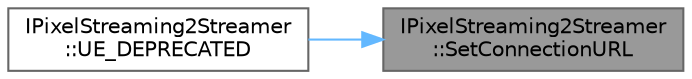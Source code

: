 digraph "IPixelStreaming2Streamer::SetConnectionURL"
{
 // INTERACTIVE_SVG=YES
 // LATEX_PDF_SIZE
  bgcolor="transparent";
  edge [fontname=Helvetica,fontsize=10,labelfontname=Helvetica,labelfontsize=10];
  node [fontname=Helvetica,fontsize=10,shape=box,height=0.2,width=0.4];
  rankdir="RL";
  Node1 [id="Node000001",label="IPixelStreaming2Streamer\l::SetConnectionURL",height=0.2,width=0.4,color="gray40", fillcolor="grey60", style="filled", fontcolor="black",tooltip="Set the URL this streamer will connect to."];
  Node1 -> Node2 [id="edge1_Node000001_Node000002",dir="back",color="steelblue1",style="solid",tooltip=" "];
  Node2 [id="Node000002",label="IPixelStreaming2Streamer\l::UE_DEPRECATED",height=0.2,width=0.4,color="grey40", fillcolor="white", style="filled",URL="$d1/d54/classIPixelStreaming2Streamer.html#a231c32cdf5483f51bed0d6c331ce8b7b",tooltip="Set the Signalling Server URL."];
}
